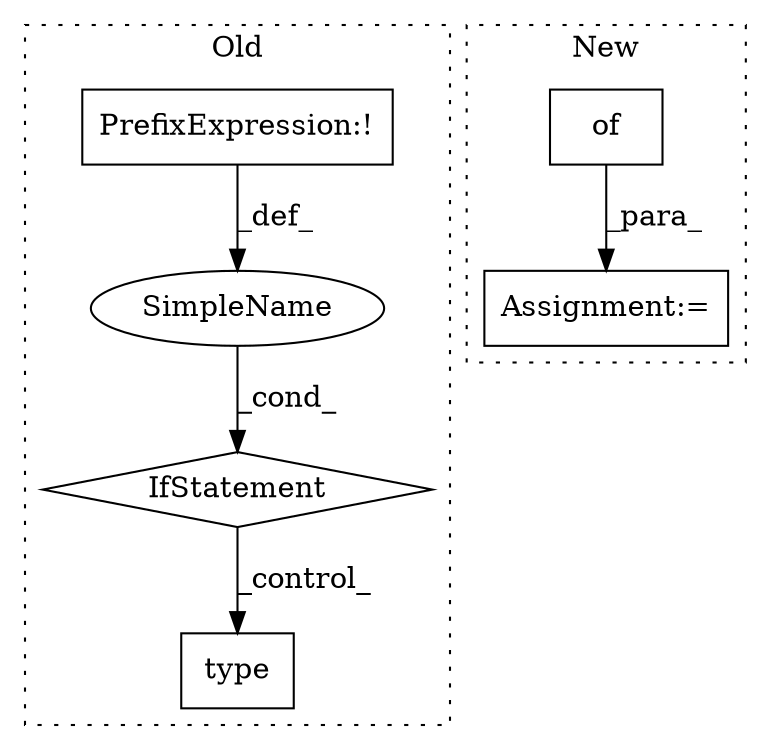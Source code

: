 digraph G {
subgraph cluster0 {
1 [label="type" a="32" s="4616,4634" l="5,1" shape="box"];
4 [label="IfStatement" a="25" s="4498,4533" l="4,2" shape="diamond"];
5 [label="SimpleName" a="42" s="" l="" shape="ellipse"];
6 [label="PrefixExpression:!" a="38" s="4502" l="1" shape="box"];
label = "Old";
style="dotted";
}
subgraph cluster1 {
2 [label="of" a="32" s="3927" l="4" shape="box"];
3 [label="Assignment:=" a="7" s="3922" l="1" shape="box"];
label = "New";
style="dotted";
}
2 -> 3 [label="_para_"];
4 -> 1 [label="_control_"];
5 -> 4 [label="_cond_"];
6 -> 5 [label="_def_"];
}